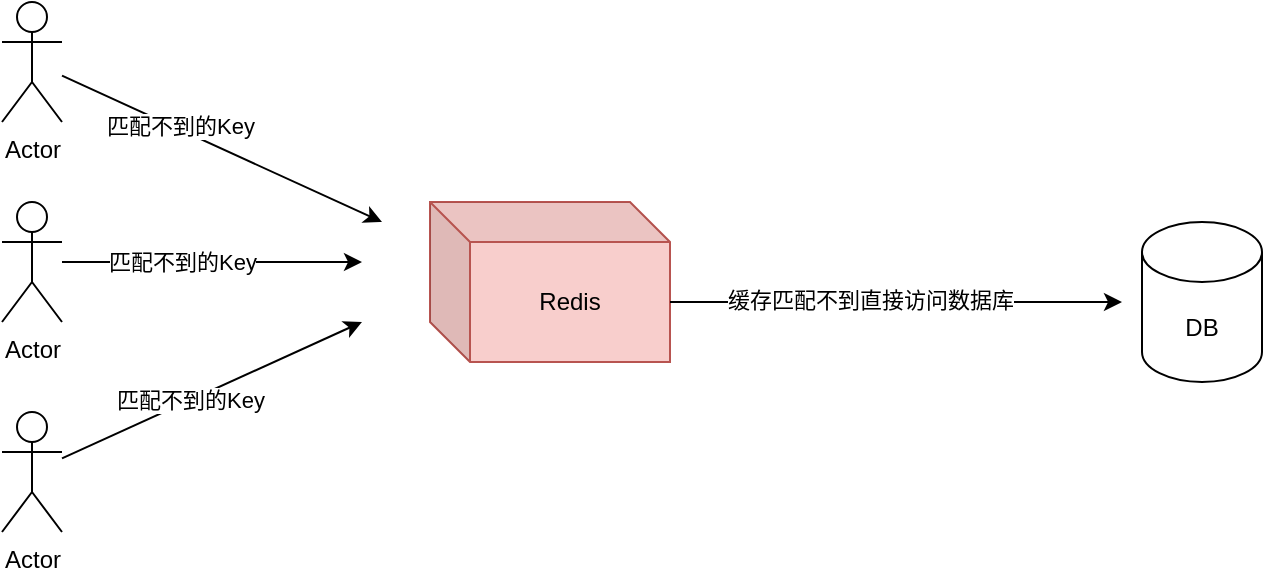 <mxfile version="21.6.1" type="github" pages="2">
  <diagram name="缓存穿透" id="NYeGkVjz_iJQMs_fjLAV">
    <mxGraphModel dx="2074" dy="1116" grid="1" gridSize="10" guides="1" tooltips="1" connect="1" arrows="1" fold="1" page="1" pageScale="1" pageWidth="827" pageHeight="1169" math="0" shadow="0">
      <root>
        <mxCell id="0" />
        <mxCell id="1" parent="0" />
        <mxCell id="IJ4MwXWZd-iRa8kyLuOU-1" value="Actor" style="shape=umlActor;verticalLabelPosition=bottom;verticalAlign=top;html=1;" vertex="1" parent="1">
          <mxGeometry x="80" y="270" width="30" height="60" as="geometry" />
        </mxCell>
        <mxCell id="IJ4MwXWZd-iRa8kyLuOU-2" value="Actor" style="shape=umlActor;verticalLabelPosition=bottom;verticalAlign=top;html=1;" vertex="1" parent="1">
          <mxGeometry x="80" y="370" width="30" height="60" as="geometry" />
        </mxCell>
        <mxCell id="IJ4MwXWZd-iRa8kyLuOU-3" value="Actor" style="shape=umlActor;verticalLabelPosition=bottom;verticalAlign=top;html=1;" vertex="1" parent="1">
          <mxGeometry x="80" y="475" width="30" height="60" as="geometry" />
        </mxCell>
        <mxCell id="IJ4MwXWZd-iRa8kyLuOU-5" value="" style="endArrow=classic;html=1;rounded=0;" edge="1" parent="1" source="IJ4MwXWZd-iRa8kyLuOU-1">
          <mxGeometry width="50" height="50" relative="1" as="geometry">
            <mxPoint x="550" y="590" as="sourcePoint" />
            <mxPoint x="270" y="380" as="targetPoint" />
          </mxGeometry>
        </mxCell>
        <mxCell id="IJ4MwXWZd-iRa8kyLuOU-9" value="匹配不到的Key" style="edgeLabel;html=1;align=center;verticalAlign=middle;resizable=0;points=[];" vertex="1" connectable="0" parent="IJ4MwXWZd-iRa8kyLuOU-5">
          <mxGeometry x="-0.29" y="1" relative="1" as="geometry">
            <mxPoint x="1" as="offset" />
          </mxGeometry>
        </mxCell>
        <mxCell id="IJ4MwXWZd-iRa8kyLuOU-6" value="Redis" style="shape=cube;whiteSpace=wrap;html=1;boundedLbl=1;backgroundOutline=1;darkOpacity=0.05;darkOpacity2=0.1;fillColor=#f8cecc;strokeColor=#b85450;" vertex="1" parent="1">
          <mxGeometry x="294" y="370" width="120" height="80" as="geometry" />
        </mxCell>
        <mxCell id="IJ4MwXWZd-iRa8kyLuOU-7" value="" style="endArrow=classic;html=1;rounded=0;" edge="1" parent="1" source="IJ4MwXWZd-iRa8kyLuOU-2">
          <mxGeometry width="50" height="50" relative="1" as="geometry">
            <mxPoint x="550" y="590" as="sourcePoint" />
            <mxPoint x="260" y="400" as="targetPoint" />
          </mxGeometry>
        </mxCell>
        <mxCell id="IJ4MwXWZd-iRa8kyLuOU-10" value="匹配不到的Key" style="edgeLabel;html=1;align=center;verticalAlign=middle;resizable=0;points=[];" vertex="1" connectable="0" parent="IJ4MwXWZd-iRa8kyLuOU-7">
          <mxGeometry x="-0.209" relative="1" as="geometry">
            <mxPoint as="offset" />
          </mxGeometry>
        </mxCell>
        <mxCell id="IJ4MwXWZd-iRa8kyLuOU-8" value="" style="endArrow=classic;html=1;rounded=0;" edge="1" parent="1" source="IJ4MwXWZd-iRa8kyLuOU-3">
          <mxGeometry width="50" height="50" relative="1" as="geometry">
            <mxPoint x="550" y="590" as="sourcePoint" />
            <mxPoint x="260" y="430" as="targetPoint" />
          </mxGeometry>
        </mxCell>
        <mxCell id="IJ4MwXWZd-iRa8kyLuOU-11" value="匹配不到的Key" style="edgeLabel;html=1;align=center;verticalAlign=middle;resizable=0;points=[];" vertex="1" connectable="0" parent="IJ4MwXWZd-iRa8kyLuOU-8">
          <mxGeometry x="-0.152" y="1" relative="1" as="geometry">
            <mxPoint as="offset" />
          </mxGeometry>
        </mxCell>
        <mxCell id="IJ4MwXWZd-iRa8kyLuOU-12" value="" style="endArrow=classic;html=1;rounded=0;exitX=0;exitY=0;exitDx=120;exitDy=50;exitPerimeter=0;" edge="1" parent="1" source="IJ4MwXWZd-iRa8kyLuOU-6">
          <mxGeometry width="50" height="50" relative="1" as="geometry">
            <mxPoint x="550" y="590" as="sourcePoint" />
            <mxPoint x="640" y="420" as="targetPoint" />
          </mxGeometry>
        </mxCell>
        <mxCell id="IJ4MwXWZd-iRa8kyLuOU-14" value="缓存匹配不到直接访问数据库" style="edgeLabel;html=1;align=center;verticalAlign=middle;resizable=0;points=[];" vertex="1" connectable="0" parent="IJ4MwXWZd-iRa8kyLuOU-12">
          <mxGeometry x="-0.121" y="1" relative="1" as="geometry">
            <mxPoint as="offset" />
          </mxGeometry>
        </mxCell>
        <mxCell id="IJ4MwXWZd-iRa8kyLuOU-13" value="DB" style="shape=cylinder3;whiteSpace=wrap;html=1;boundedLbl=1;backgroundOutline=1;size=15;" vertex="1" parent="1">
          <mxGeometry x="650" y="380" width="60" height="80" as="geometry" />
        </mxCell>
      </root>
    </mxGraphModel>
  </diagram>
  <diagram id="9xiJIsHl5YM_eRyAVVOP" name="布隆过滤器-缓存穿透">
    <mxGraphModel dx="2074" dy="1116" grid="1" gridSize="10" guides="1" tooltips="1" connect="1" arrows="1" fold="1" page="1" pageScale="1" pageWidth="827" pageHeight="1169" math="0" shadow="0">
      <root>
        <mxCell id="0" />
        <mxCell id="1" parent="0" />
        <mxCell id="O5AO6i8DZXNgm2ZRtIz9-1" value="Actor" style="shape=umlActor;verticalLabelPosition=bottom;verticalAlign=top;html=1;" vertex="1" parent="1">
          <mxGeometry x="80" y="270" width="30" height="60" as="geometry" />
        </mxCell>
        <mxCell id="O5AO6i8DZXNgm2ZRtIz9-2" value="Actor" style="shape=umlActor;verticalLabelPosition=bottom;verticalAlign=top;html=1;" vertex="1" parent="1">
          <mxGeometry x="80" y="370" width="30" height="60" as="geometry" />
        </mxCell>
        <mxCell id="O5AO6i8DZXNgm2ZRtIz9-3" value="Actor" style="shape=umlActor;verticalLabelPosition=bottom;verticalAlign=top;html=1;" vertex="1" parent="1">
          <mxGeometry x="80" y="475" width="30" height="60" as="geometry" />
        </mxCell>
        <mxCell id="O5AO6i8DZXNgm2ZRtIz9-4" value="" style="endArrow=classic;html=1;rounded=0;" edge="1" parent="1" source="O5AO6i8DZXNgm2ZRtIz9-1">
          <mxGeometry width="50" height="50" relative="1" as="geometry">
            <mxPoint x="550" y="590" as="sourcePoint" />
            <mxPoint x="270" y="380" as="targetPoint" />
          </mxGeometry>
        </mxCell>
        <mxCell id="O5AO6i8DZXNgm2ZRtIz9-5" value="匹配不到的Key" style="edgeLabel;html=1;align=center;verticalAlign=middle;resizable=0;points=[];" vertex="1" connectable="0" parent="O5AO6i8DZXNgm2ZRtIz9-4">
          <mxGeometry x="-0.29" y="1" relative="1" as="geometry">
            <mxPoint x="1" as="offset" />
          </mxGeometry>
        </mxCell>
        <mxCell id="O5AO6i8DZXNgm2ZRtIz9-6" value="Redis" style="shape=cube;whiteSpace=wrap;html=1;boundedLbl=1;backgroundOutline=1;darkOpacity=0.05;darkOpacity2=0.1;fillColor=#f8cecc;strokeColor=#b85450;" vertex="1" parent="1">
          <mxGeometry x="540" y="345" width="120" height="80" as="geometry" />
        </mxCell>
        <mxCell id="O5AO6i8DZXNgm2ZRtIz9-7" value="" style="endArrow=classic;html=1;rounded=0;" edge="1" parent="1" source="O5AO6i8DZXNgm2ZRtIz9-2">
          <mxGeometry width="50" height="50" relative="1" as="geometry">
            <mxPoint x="550" y="590" as="sourcePoint" />
            <mxPoint x="260" y="400" as="targetPoint" />
          </mxGeometry>
        </mxCell>
        <mxCell id="O5AO6i8DZXNgm2ZRtIz9-8" value="匹配不到的Key" style="edgeLabel;html=1;align=center;verticalAlign=middle;resizable=0;points=[];" vertex="1" connectable="0" parent="O5AO6i8DZXNgm2ZRtIz9-7">
          <mxGeometry x="-0.209" relative="1" as="geometry">
            <mxPoint as="offset" />
          </mxGeometry>
        </mxCell>
        <mxCell id="O5AO6i8DZXNgm2ZRtIz9-9" value="" style="endArrow=classic;html=1;rounded=0;" edge="1" parent="1" source="O5AO6i8DZXNgm2ZRtIz9-3">
          <mxGeometry width="50" height="50" relative="1" as="geometry">
            <mxPoint x="550" y="590" as="sourcePoint" />
            <mxPoint x="260" y="430" as="targetPoint" />
          </mxGeometry>
        </mxCell>
        <mxCell id="O5AO6i8DZXNgm2ZRtIz9-10" value="匹配不到的Key" style="edgeLabel;html=1;align=center;verticalAlign=middle;resizable=0;points=[];" vertex="1" connectable="0" parent="O5AO6i8DZXNgm2ZRtIz9-9">
          <mxGeometry x="-0.152" y="1" relative="1" as="geometry">
            <mxPoint as="offset" />
          </mxGeometry>
        </mxCell>
        <mxCell id="O5AO6i8DZXNgm2ZRtIz9-11" value="" style="endArrow=classic;html=1;rounded=0;exitX=0;exitY=0;exitDx=120;exitDy=50;exitPerimeter=0;" edge="1" parent="1" source="O5AO6i8DZXNgm2ZRtIz9-6">
          <mxGeometry width="50" height="50" relative="1" as="geometry">
            <mxPoint x="796" y="565" as="sourcePoint" />
            <mxPoint x="886" y="395" as="targetPoint" />
          </mxGeometry>
        </mxCell>
        <mxCell id="O5AO6i8DZXNgm2ZRtIz9-12" value="缓存匹配不到直接访问数据库" style="edgeLabel;html=1;align=center;verticalAlign=middle;resizable=0;points=[];" vertex="1" connectable="0" parent="O5AO6i8DZXNgm2ZRtIz9-11">
          <mxGeometry x="-0.121" y="1" relative="1" as="geometry">
            <mxPoint as="offset" />
          </mxGeometry>
        </mxCell>
        <mxCell id="O5AO6i8DZXNgm2ZRtIz9-13" value="DB" style="shape=cylinder3;whiteSpace=wrap;html=1;boundedLbl=1;backgroundOutline=1;size=15;" vertex="1" parent="1">
          <mxGeometry x="896" y="355" width="60" height="80" as="geometry" />
        </mxCell>
        <mxCell id="O5AO6i8DZXNgm2ZRtIz9-16" value="布隆过滤器" style="swimlane;horizontal=0;whiteSpace=wrap;html=1;" vertex="1" parent="1">
          <mxGeometry x="300" y="180" width="90" height="420" as="geometry" />
        </mxCell>
        <mxCell id="O5AO6i8DZXNgm2ZRtIz9-19" value="匹配请求中的key是否存在，如果不存在直接返回" style="text;html=1;align=center;verticalAlign=middle;resizable=0;points=[];autosize=1;strokeColor=none;fillColor=none;rotation=-90;" vertex="1" parent="O5AO6i8DZXNgm2ZRtIz9-16">
          <mxGeometry x="-95" y="190" width="280" height="30" as="geometry" />
        </mxCell>
        <mxCell id="O5AO6i8DZXNgm2ZRtIz9-21" value="" style="shape=flexArrow;endArrow=classic;html=1;rounded=0;" edge="1" parent="1">
          <mxGeometry width="50" height="50" relative="1" as="geometry">
            <mxPoint x="370" y="640" as="sourcePoint" />
            <mxPoint x="230" y="640" as="targetPoint" />
          </mxGeometry>
        </mxCell>
        <mxCell id="O5AO6i8DZXNgm2ZRtIz9-22" value="key不存在直接返回" style="text;html=1;align=center;verticalAlign=middle;resizable=0;points=[];autosize=1;strokeColor=none;fillColor=none;" vertex="1" parent="1">
          <mxGeometry x="245" y="608" width="130" height="30" as="geometry" />
        </mxCell>
        <mxCell id="O5AO6i8DZXNgm2ZRtIz9-23" value="" style="endArrow=classic;html=1;rounded=0;exitX=1;exitY=0.5;exitDx=0;exitDy=0;" edge="1" parent="1" source="O5AO6i8DZXNgm2ZRtIz9-16">
          <mxGeometry width="50" height="50" relative="1" as="geometry">
            <mxPoint x="390" y="590" as="sourcePoint" />
            <mxPoint x="530" y="390" as="targetPoint" />
          </mxGeometry>
        </mxCell>
      </root>
    </mxGraphModel>
  </diagram>
</mxfile>
